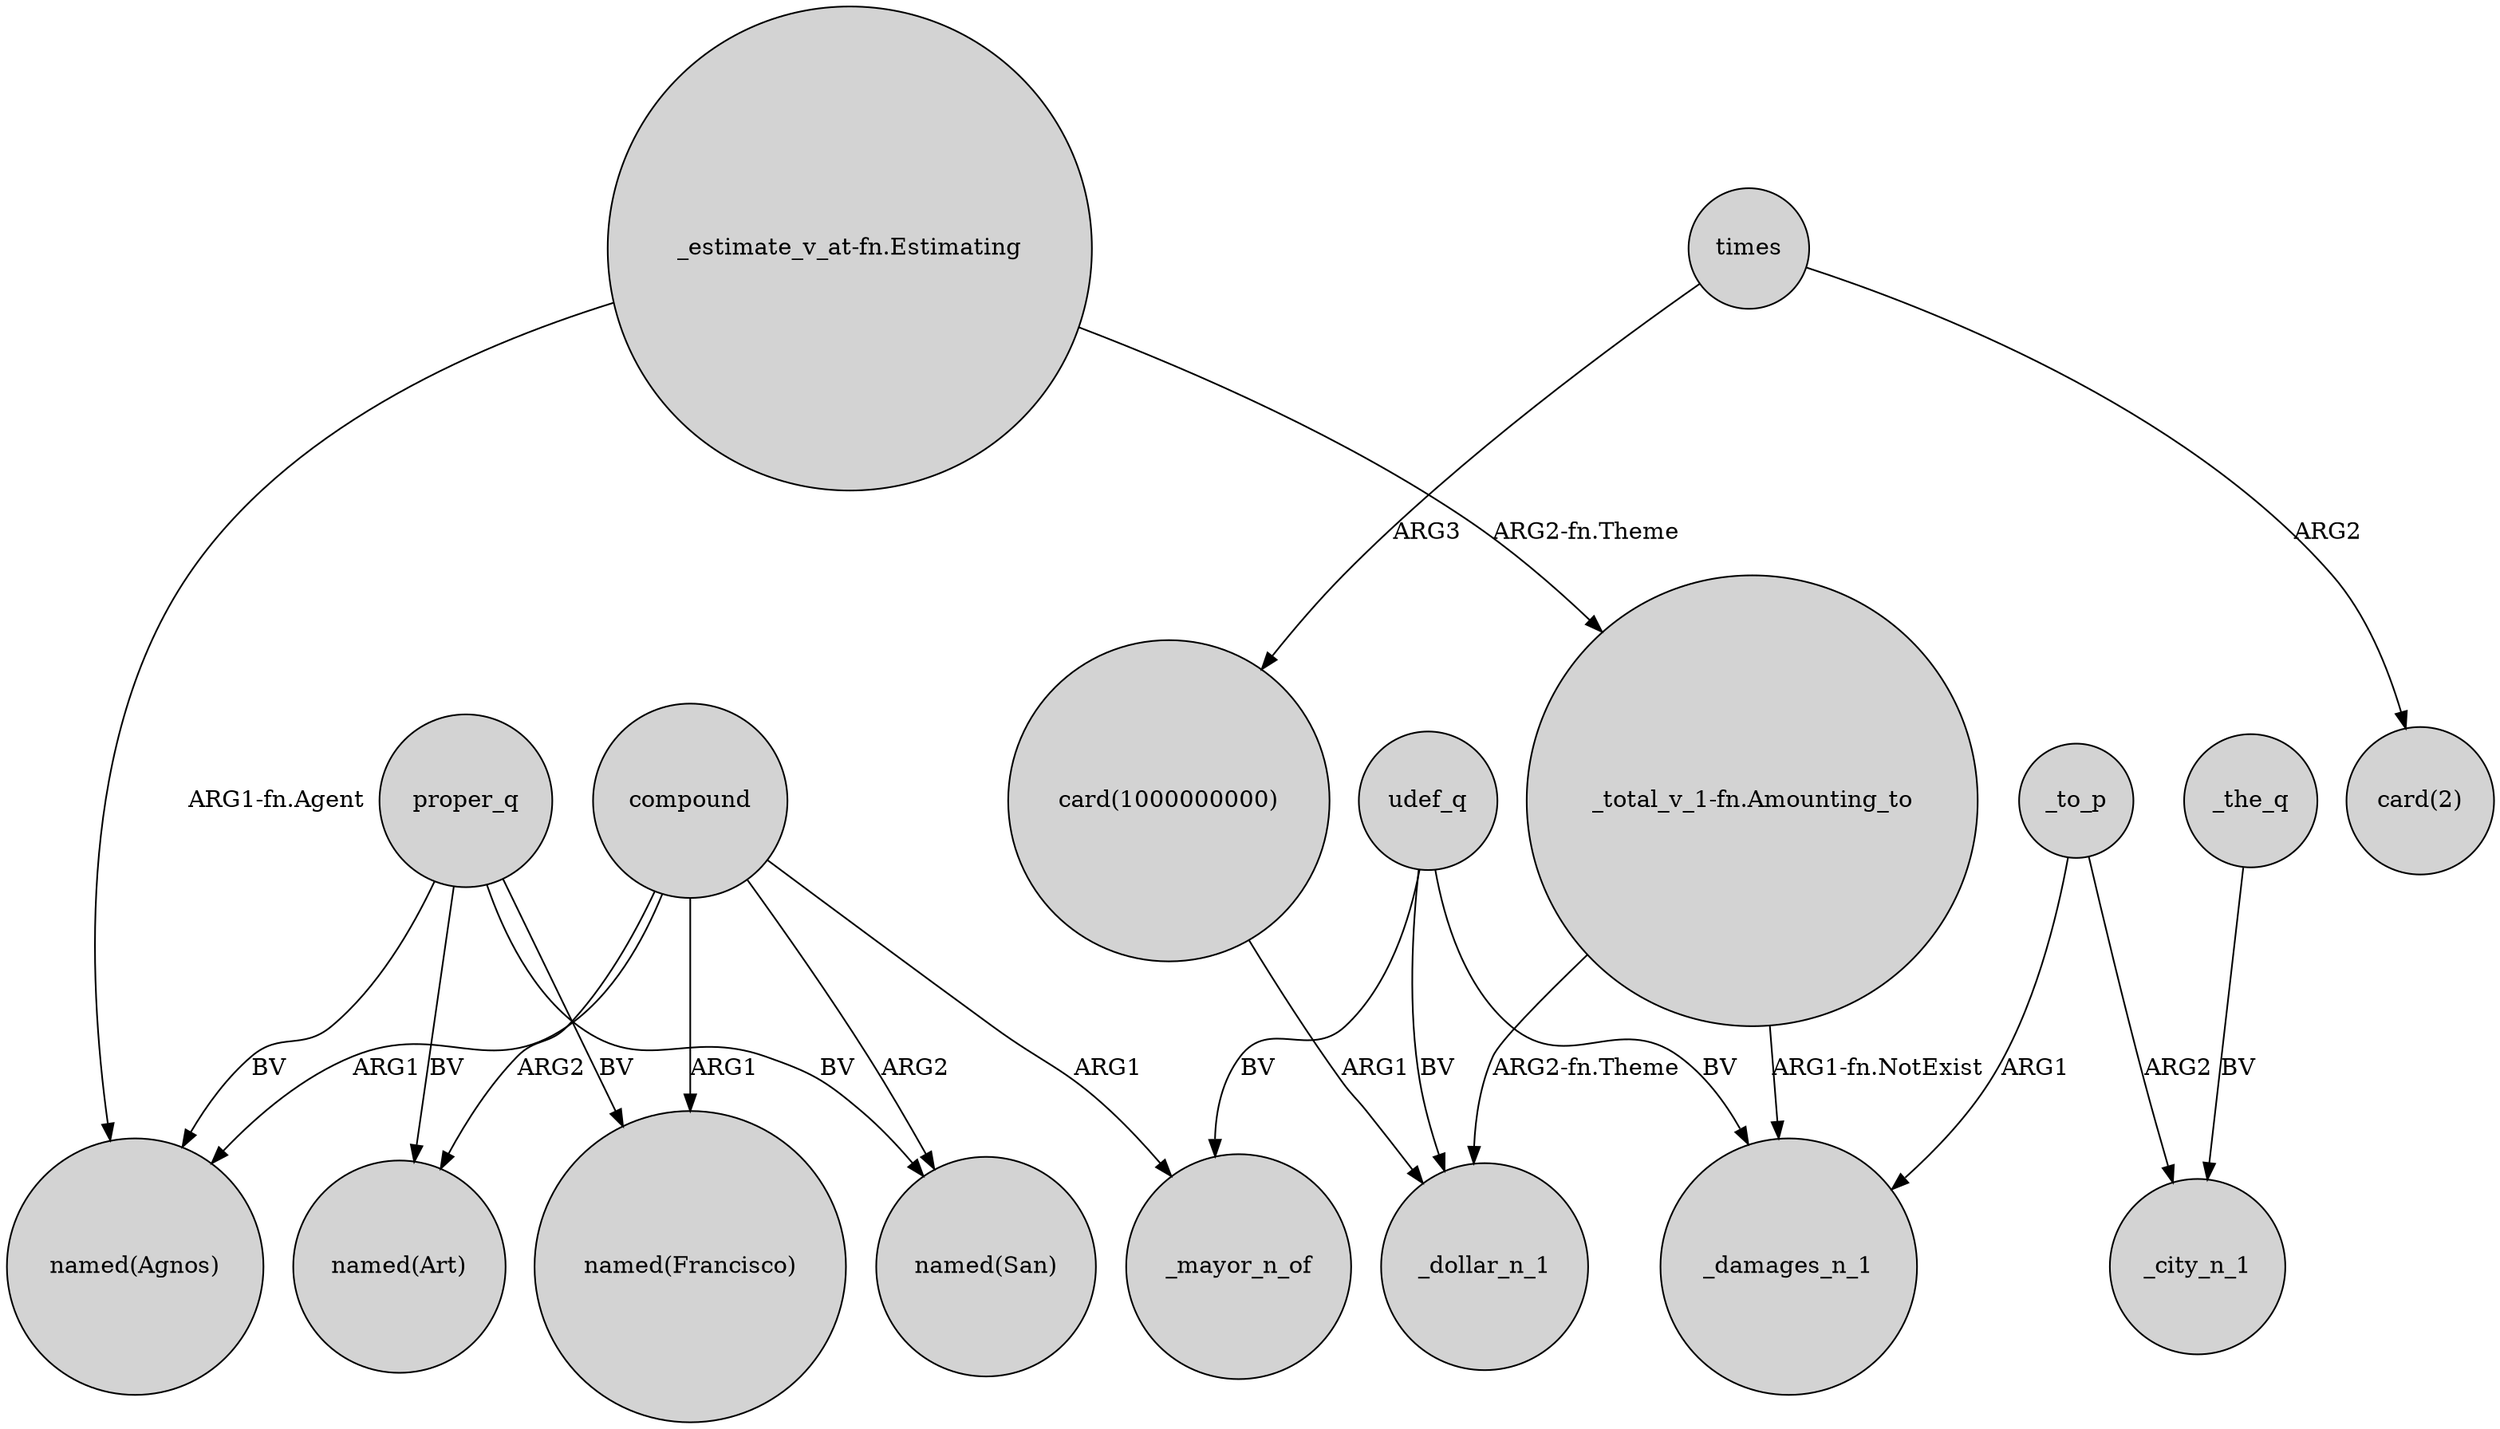 digraph {
	node [shape=circle style=filled]
	compound -> "named(Agnos)" [label=ARG1]
	proper_q -> "named(Francisco)" [label=BV]
	_to_p -> _damages_n_1 [label=ARG1]
	compound -> "named(San)" [label=ARG2]
	compound -> _mayor_n_of [label=ARG1]
	udef_q -> _damages_n_1 [label=BV]
	udef_q -> _mayor_n_of [label=BV]
	"_estimate_v_at-fn.Estimating" -> "named(Agnos)" [label="ARG1-fn.Agent"]
	compound -> "named(Art)" [label=ARG2]
	times -> "card(1000000000)" [label=ARG3]
	proper_q -> "named(Art)" [label=BV]
	proper_q -> "named(Agnos)" [label=BV]
	compound -> "named(Francisco)" [label=ARG1]
	_the_q -> _city_n_1 [label=BV]
	times -> "card(2)" [label=ARG2]
	_to_p -> _city_n_1 [label=ARG2]
	proper_q -> "named(San)" [label=BV]
	"_total_v_1-fn.Amounting_to" -> _damages_n_1 [label="ARG1-fn.NotExist"]
	"card(1000000000)" -> _dollar_n_1 [label=ARG1]
	"_estimate_v_at-fn.Estimating" -> "_total_v_1-fn.Amounting_to" [label="ARG2-fn.Theme"]
	"_total_v_1-fn.Amounting_to" -> _dollar_n_1 [label="ARG2-fn.Theme"]
	udef_q -> _dollar_n_1 [label=BV]
}
